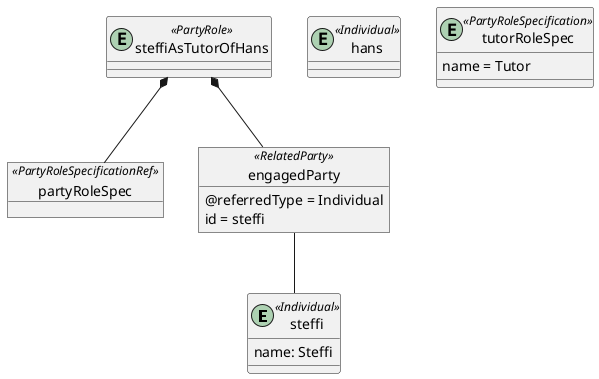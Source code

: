 @startuml



entity steffi <<Individual>> {
    name: Steffi
} 

entity hans <<Individual>> {
}


entity steffiAsTutorOfHans <<PartyRole>> {
}

entity tutorRoleSpec <<PartyRoleSpecification>> {
    name = Tutor
}

object partyRoleSpec <<PartyRoleSpecificationRef>>
object engagedParty <<RelatedParty>> {
    @referredType = Individual
    id = steffi
}

steffiAsTutorOfHans *-- engagedParty 
steffiAsTutorOfHans *-- partyRoleSpec 

engagedParty -- steffi


@enduml